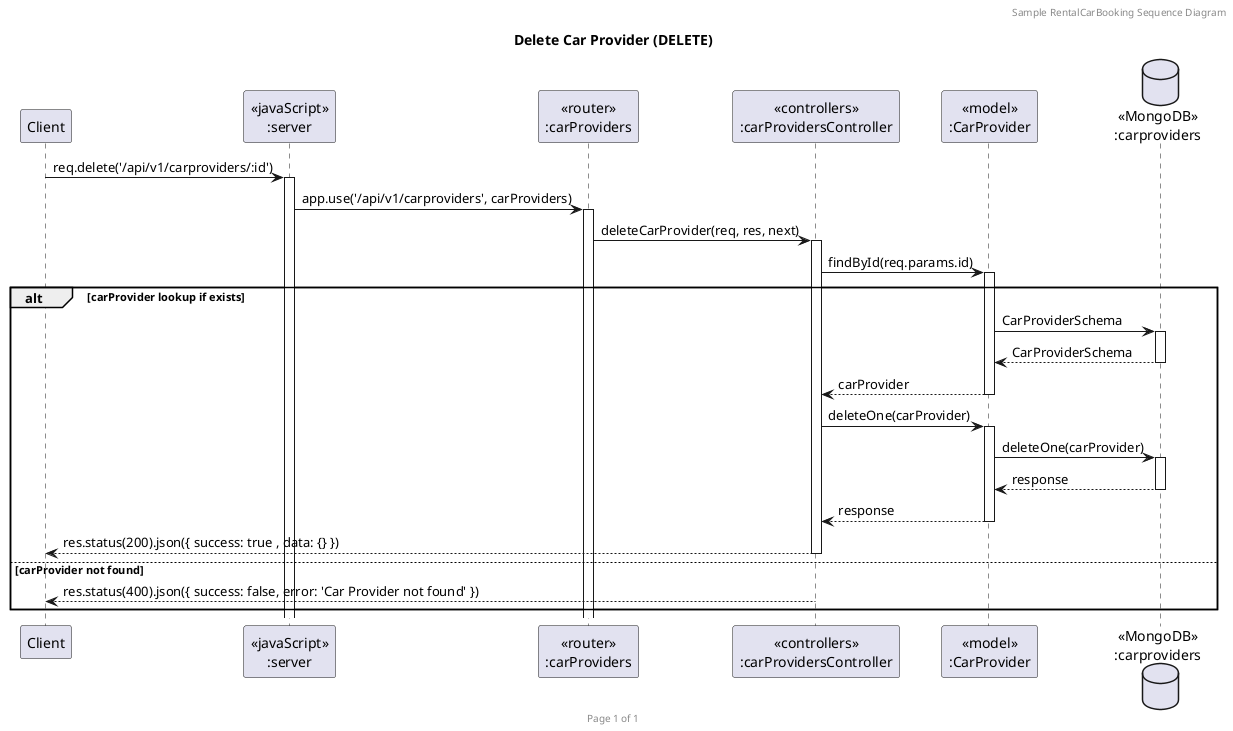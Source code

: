 @startuml Delete Car Provider (DELETE)

header Sample RentalCarBooking Sequence Diagram
footer Page %page% of %lastpage%
title "Delete Car Provider (DELETE)"

participant "Client" as client
participant "<<javaScript>>\n:server" as server
participant "<<router>>\n:carProviders" as routerCarProvider
participant "<<controllers>>\n:carProvidersController" as controllersCarProvider
participant "<<model>>\n:CarProvider" as modelCarProvider
database "<<MongoDB>>\n:carproviders" as CarProviderDatabase


client->server ++:req.delete('/api/v1/carproviders/:id')
server->routerCarProvider ++:app.use('/api/v1/carproviders', carProviders)
routerCarProvider -> controllersCarProvider ++: deleteCarProvider(req, res, next)

    controllersCarProvider->modelCarProvider ++: findById(req.params.id)
alt carProvider lookup if exists
    modelCarProvider ->CarProviderDatabase ++: CarProviderSchema
    CarProviderDatabase --> modelCarProvider--: CarProviderSchema
    modelCarProvider --> controllersCarProvider--: carProvider
    controllersCarProvider -> modelCarProvider ++: deleteOne(carProvider)
    modelCarProvider -> CarProviderDatabase ++ : deleteOne(carProvider)
    CarProviderDatabase --> modelCarProvider -- : response
    modelCarProvider --> controllersCarProvider --: response
    controllersCarProvider --> client--: res.status(200).json({ success: true , data: {} })
else carProvider not found   
    controllersCarProvider --> client--: res.status(400).json({ success: false, error: 'Car Provider not found' })
end


@enduml
